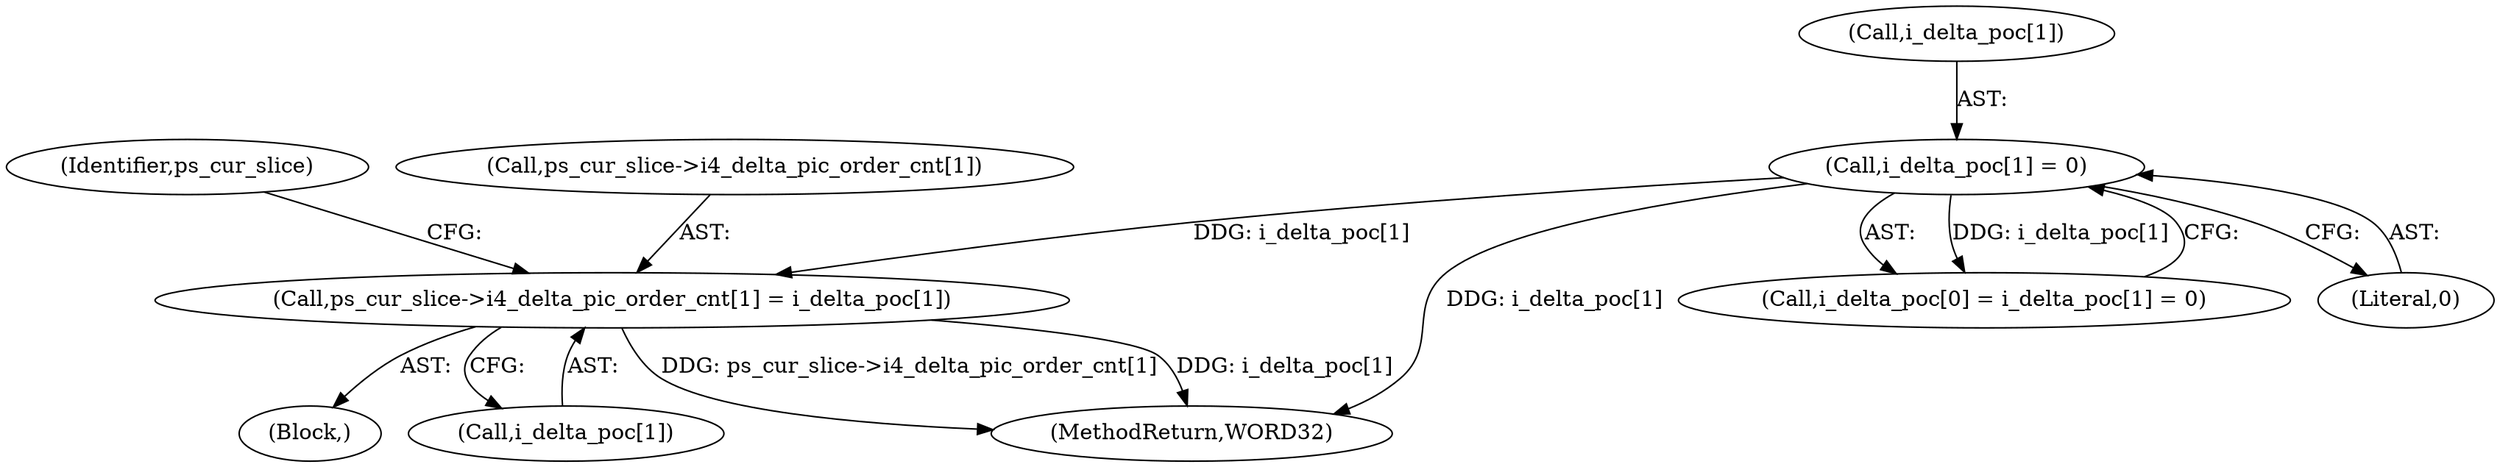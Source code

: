 digraph "0_Android_494561291a503840f385fbcd11d9bc5f4dc502b8_2@array" {
"1001493" [label="(Call,ps_cur_slice->i4_delta_pic_order_cnt[1] = i_delta_poc[1])"];
"1000718" [label="(Call,i_delta_poc[1] = 0)"];
"1001504" [label="(Identifier,ps_cur_slice)"];
"1000160" [label="(Block,)"];
"1000714" [label="(Call,i_delta_poc[0] = i_delta_poc[1] = 0)"];
"1001494" [label="(Call,ps_cur_slice->i4_delta_pic_order_cnt[1])"];
"1000719" [label="(Call,i_delta_poc[1])"];
"1000718" [label="(Call,i_delta_poc[1] = 0)"];
"1001493" [label="(Call,ps_cur_slice->i4_delta_pic_order_cnt[1] = i_delta_poc[1])"];
"1001499" [label="(Call,i_delta_poc[1])"];
"1000722" [label="(Literal,0)"];
"1002619" [label="(MethodReturn,WORD32)"];
"1001493" -> "1000160"  [label="AST: "];
"1001493" -> "1001499"  [label="CFG: "];
"1001494" -> "1001493"  [label="AST: "];
"1001499" -> "1001493"  [label="AST: "];
"1001504" -> "1001493"  [label="CFG: "];
"1001493" -> "1002619"  [label="DDG: ps_cur_slice->i4_delta_pic_order_cnt[1]"];
"1001493" -> "1002619"  [label="DDG: i_delta_poc[1]"];
"1000718" -> "1001493"  [label="DDG: i_delta_poc[1]"];
"1000718" -> "1000714"  [label="AST: "];
"1000718" -> "1000722"  [label="CFG: "];
"1000719" -> "1000718"  [label="AST: "];
"1000722" -> "1000718"  [label="AST: "];
"1000714" -> "1000718"  [label="CFG: "];
"1000718" -> "1002619"  [label="DDG: i_delta_poc[1]"];
"1000718" -> "1000714"  [label="DDG: i_delta_poc[1]"];
}
